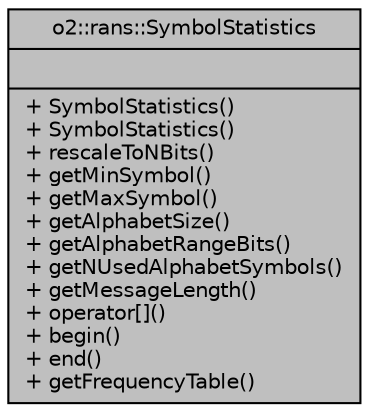digraph "o2::rans::SymbolStatistics"
{
 // INTERACTIVE_SVG=YES
  bgcolor="transparent";
  edge [fontname="Helvetica",fontsize="10",labelfontname="Helvetica",labelfontsize="10"];
  node [fontname="Helvetica",fontsize="10",shape=record];
  Node1 [label="{o2::rans::SymbolStatistics\n||+ SymbolStatistics()\l+ SymbolStatistics()\l+ rescaleToNBits()\l+ getMinSymbol()\l+ getMaxSymbol()\l+ getAlphabetSize()\l+ getAlphabetRangeBits()\l+ getNUsedAlphabetSymbols()\l+ getMessageLength()\l+ operator[]()\l+ begin()\l+ end()\l+ getFrequencyTable()\l}",height=0.2,width=0.4,color="black", fillcolor="grey75", style="filled", fontcolor="black"];
}

